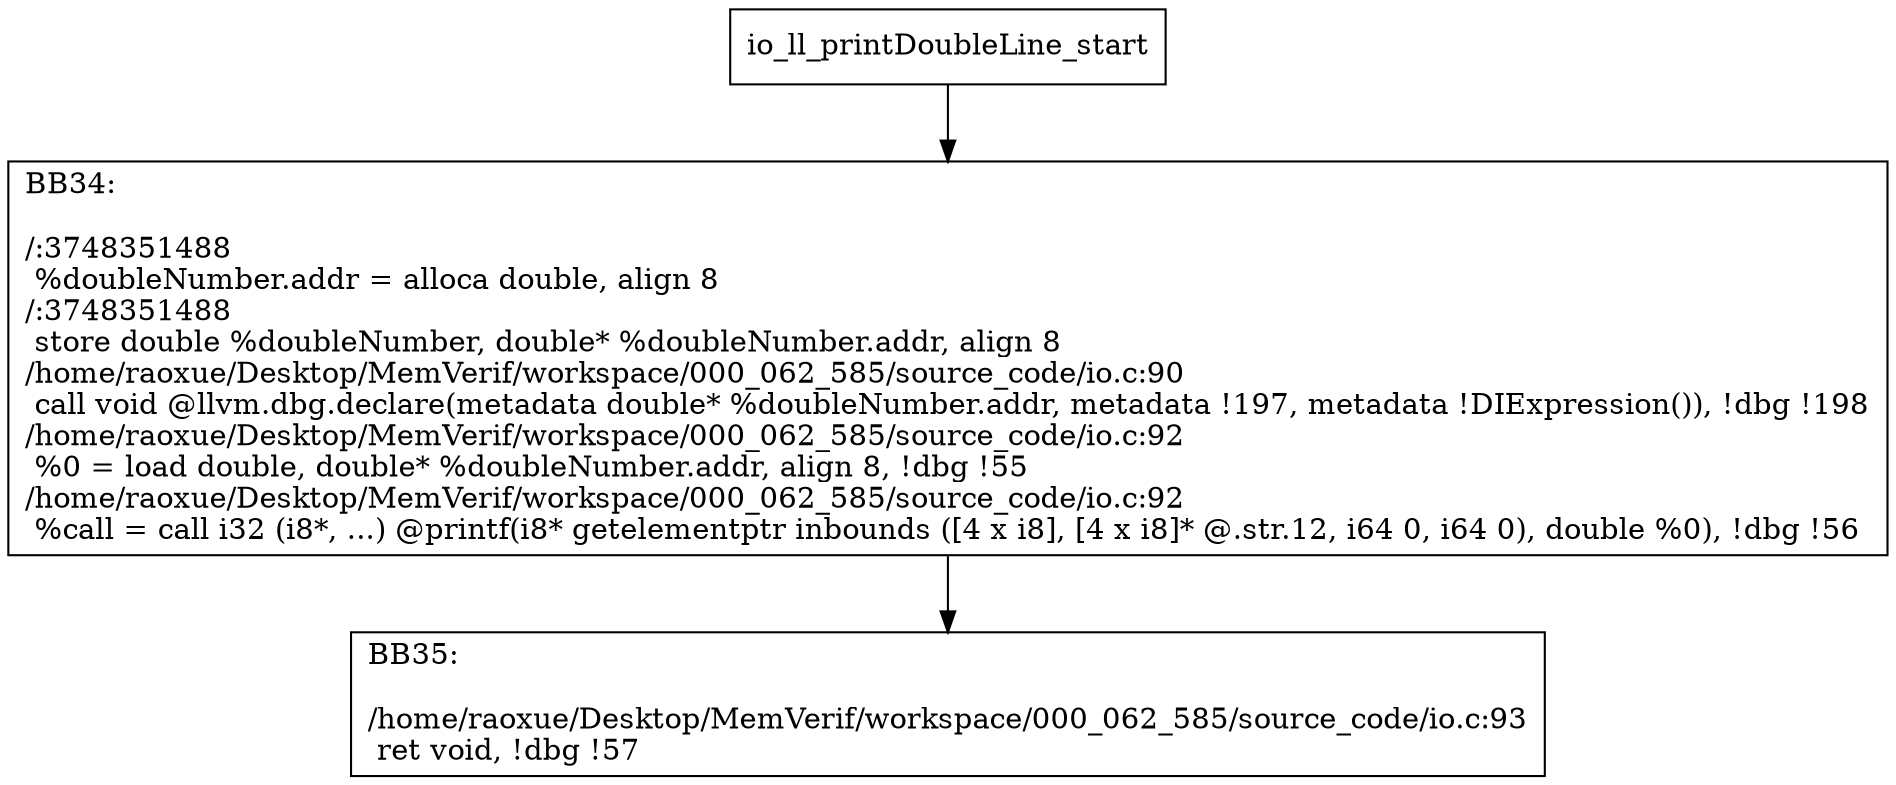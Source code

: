 digraph "CFG for'io_ll_printDoubleLine' function" {
	BBio_ll_printDoubleLine_start[shape=record,label="{io_ll_printDoubleLine_start}"];
	BBio_ll_printDoubleLine_start-> io_ll_printDoubleLineBB34;
	io_ll_printDoubleLineBB34 [shape=record, label="{BB34:\l\l/:3748351488\l
  %doubleNumber.addr = alloca double, align 8\l
/:3748351488\l
  store double %doubleNumber, double* %doubleNumber.addr, align 8\l
/home/raoxue/Desktop/MemVerif/workspace/000_062_585/source_code/io.c:90\l
  call void @llvm.dbg.declare(metadata double* %doubleNumber.addr, metadata !197, metadata !DIExpression()), !dbg !198\l
/home/raoxue/Desktop/MemVerif/workspace/000_062_585/source_code/io.c:92\l
  %0 = load double, double* %doubleNumber.addr, align 8, !dbg !55\l
/home/raoxue/Desktop/MemVerif/workspace/000_062_585/source_code/io.c:92\l
  %call = call i32 (i8*, ...) @printf(i8* getelementptr inbounds ([4 x i8], [4 x i8]* @.str.12, i64 0, i64 0), double %0), !dbg !56\l
}"];
	io_ll_printDoubleLineBB34-> io_ll_printDoubleLineBB35;
	io_ll_printDoubleLineBB35 [shape=record, label="{BB35:\l\l/home/raoxue/Desktop/MemVerif/workspace/000_062_585/source_code/io.c:93\l
  ret void, !dbg !57\l
}"];
}
